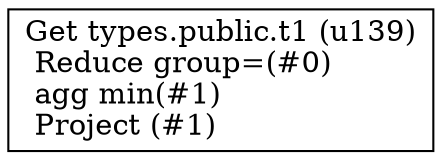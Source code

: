 digraph G {
    node0 [shape = record, label=" Get types.public.t1 (u139)\l Reduce group=(#0)\l  agg min(#1)\l Project (#1)\l"]
}
